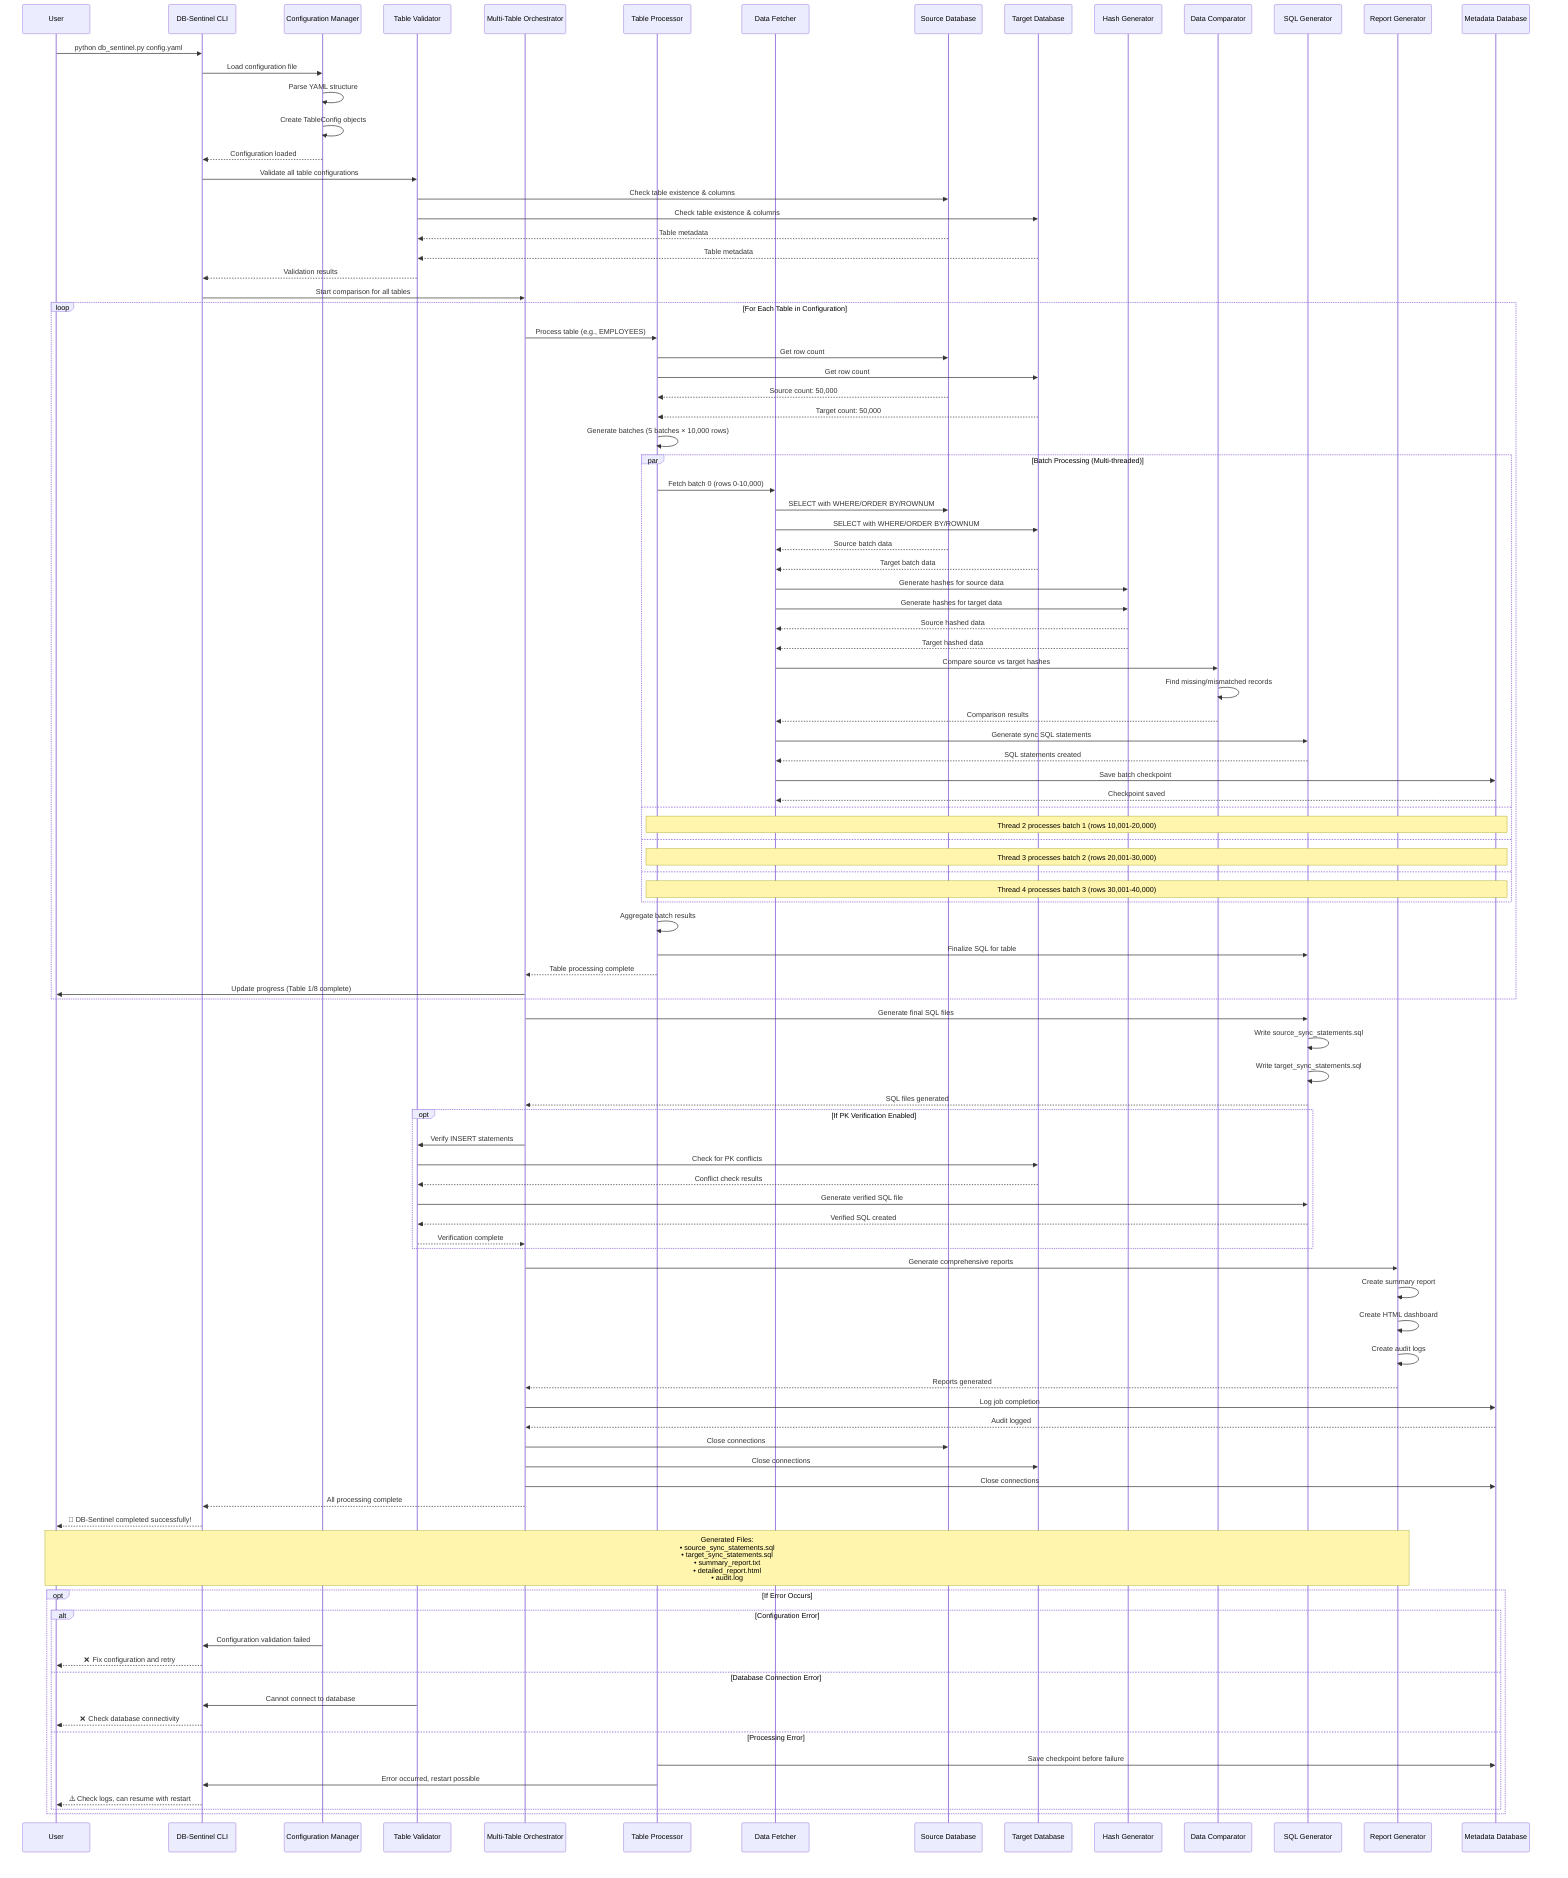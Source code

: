 sequenceDiagram
    participant User
    participant CLI as DB-Sentinel CLI
    participant Config as Configuration Manager
    participant Validator as Table Validator
    participant Orchestrator as Multi-Table Orchestrator
    participant Processor as Table Processor
    participant Fetcher as Data Fetcher
    participant SourceDB as Source Database
    participant TargetDB as Target Database
    participant Hasher as Hash Generator
    participant Comparator as Data Comparator
    participant SQLGen as SQL Generator
    participant Reporter as Report Generator
    participant MetaDB as Metadata Database

    %% Initialization Phase
    User->>CLI: python db_sentinel.py config.yaml
    CLI->>Config: Load configuration file
    Config->>Config: Parse YAML structure
    Config->>Config: Create TableConfig objects
    Config-->>CLI: Configuration loaded

    CLI->>Validator: Validate all table configurations
    Validator->>SourceDB: Check table existence & columns
    Validator->>TargetDB: Check table existence & columns
    SourceDB-->>Validator: Table metadata
    TargetDB-->>Validator: Table metadata
    Validator-->>CLI: Validation results

    %% Multi-Table Processing Loop
    CLI->>Orchestrator: Start comparison for all tables
    
    loop For Each Table in Configuration
        Orchestrator->>Processor: Process table (e.g., EMPLOYEES)
        
        %% Table Setup
        Processor->>SourceDB: Get row count
        Processor->>TargetDB: Get row count
        SourceDB-->>Processor: Source count: 50,000
        TargetDB-->>Processor: Target count: 50,000
        
        Processor->>Processor: Generate batches (5 batches × 10,000 rows)
        
        %% Parallel Batch Processing
        par Batch Processing (Multi-threaded)
            %% Thread 1: Batch 0
            Processor->>Fetcher: Fetch batch 0 (rows 0-10,000)
            Fetcher->>SourceDB: SELECT with WHERE/ORDER BY/ROWNUM
            Fetcher->>TargetDB: SELECT with WHERE/ORDER BY/ROWNUM
            SourceDB-->>Fetcher: Source batch data
            TargetDB-->>Fetcher: Target batch data
            
            Fetcher->>Hasher: Generate hashes for source data
            Fetcher->>Hasher: Generate hashes for target data
            Hasher-->>Fetcher: Source hashed data
            Hasher-->>Fetcher: Target hashed data
            
            Fetcher->>Comparator: Compare source vs target hashes
            Comparator->>Comparator: Find missing/mismatched records
            Comparator-->>Fetcher: Comparison results
            
            Fetcher->>SQLGen: Generate sync SQL statements
            SQLGen-->>Fetcher: SQL statements created
            
            Fetcher->>MetaDB: Save batch checkpoint
            MetaDB-->>Fetcher: Checkpoint saved
            
        and
            %% Thread 2: Batch 1
            Note over Processor,MetaDB: Thread 2 processes batch 1 (rows 10,001-20,000)
            
        and
            %% Thread 3: Batch 2
            Note over Processor,MetaDB: Thread 3 processes batch 2 (rows 20,001-30,000)
            
        and
            %% Thread 4: Batch 3
            Note over Processor,MetaDB: Thread 4 processes batch 3 (rows 30,001-40,000)
        end
        
        %% Table Completion
        Processor->>Processor: Aggregate batch results
        Processor->>SQLGen: Finalize SQL for table
        Processor-->>Orchestrator: Table processing complete
        
        %% Progress Update
        Orchestrator->>User: Update progress (Table 1/8 complete)
    end
    
    %% Final Aggregation Phase
    Orchestrator->>SQLGen: Generate final SQL files
    SQLGen->>SQLGen: Write source_sync_statements.sql
    SQLGen->>SQLGen: Write target_sync_statements.sql
    SQLGen-->>Orchestrator: SQL files generated
    
    %% Optional: Primary Key Verification
    opt If PK Verification Enabled
        Orchestrator->>Validator: Verify INSERT statements
        Validator->>TargetDB: Check for PK conflicts
        TargetDB-->>Validator: Conflict check results
        Validator->>SQLGen: Generate verified SQL file
        SQLGen-->>Validator: Verified SQL created
        Validator-->>Orchestrator: Verification complete
    end
    
    %% Report Generation
    Orchestrator->>Reporter: Generate comprehensive reports
    Reporter->>Reporter: Create summary report
    Reporter->>Reporter: Create HTML dashboard
    Reporter->>Reporter: Create audit logs
    Reporter-->>Orchestrator: Reports generated
    
    %% Audit Logging
    Orchestrator->>MetaDB: Log job completion
    MetaDB-->>Orchestrator: Audit logged
    
    %% Cleanup and Completion
    Orchestrator->>SourceDB: Close connections
    Orchestrator->>TargetDB: Close connections
    Orchestrator->>MetaDB: Close connections
    Orchestrator-->>CLI: All processing complete
    
    CLI-->>User: 🎉 DB-Sentinel completed successfully!
    
    %% Results Display
    Note over User,Reporter: Generated Files:<br/>• source_sync_statements.sql<br/>• target_sync_statements.sql<br/>• summary_report.txt<br/>• detailed_report.html<br/>• audit.log

    %% Error Handling Scenarios
    opt If Error Occurs
        alt Configuration Error
            Config->>CLI: Configuration validation failed
            CLI-->>User: ❌ Fix configuration and retry
        else Database Connection Error
            Validator->>CLI: Cannot connect to database
            CLI-->>User: ❌ Check database connectivity
        else Processing Error
            Processor->>MetaDB: Save checkpoint before failure
            Processor->>CLI: Error occurred, restart possible
            CLI-->>User: ⚠️ Check logs, can resume with restart
        end
    end